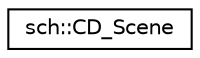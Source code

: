 digraph "Graphical Class Hierarchy"
{
  edge [fontname="Helvetica",fontsize="10",labelfontname="Helvetica",labelfontsize="10"];
  node [fontname="Helvetica",fontsize="10",shape=record];
  rankdir="LR";
  Node0 [label="sch::CD_Scene",height=0.2,width=0.4,color="black", fillcolor="white", style="filled",URL="$classsch_1_1CD__Scene.html"];
}
